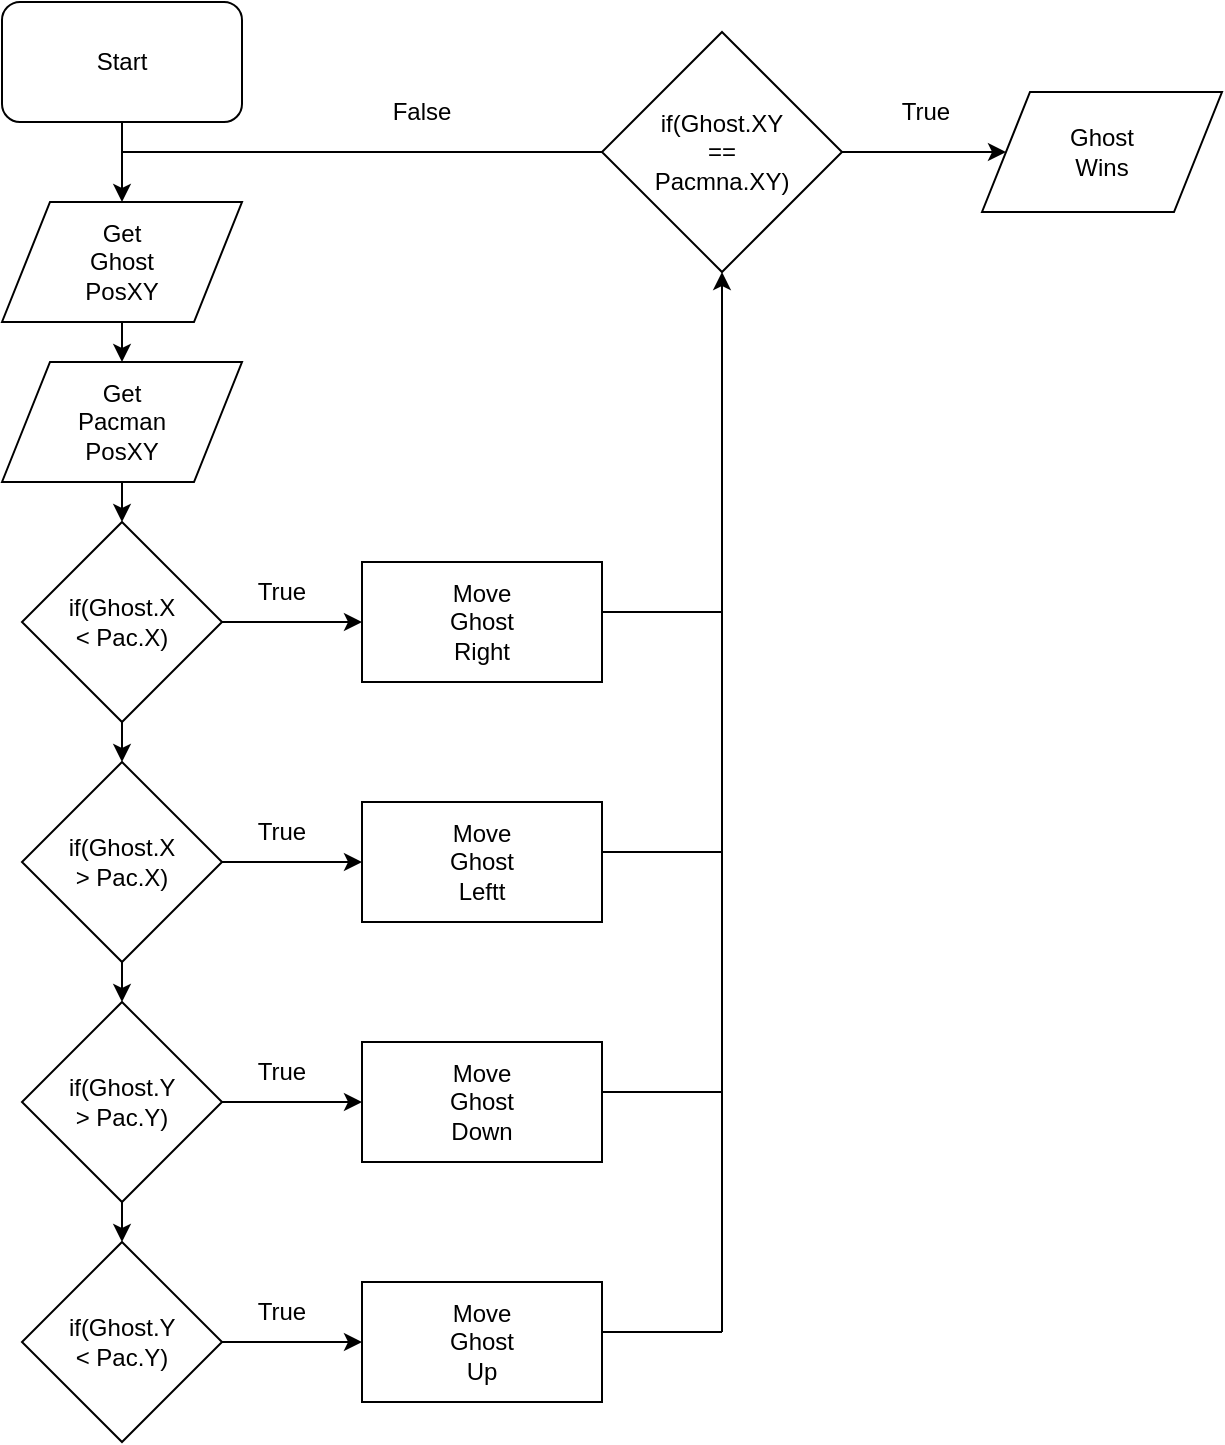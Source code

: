 <mxfile version="13.1.3" type="device"><diagram id="C5RBs43oDa-KdzZeNtuy" name="Page-1"><mxGraphModel dx="1422" dy="746" grid="1" gridSize="10" guides="1" tooltips="1" connect="1" arrows="1" fold="1" page="1" pageScale="1" pageWidth="827" pageHeight="1169" math="0" shadow="0"><root><mxCell id="WIyWlLk6GJQsqaUBKTNV-0"/><mxCell id="WIyWlLk6GJQsqaUBKTNV-1" parent="WIyWlLk6GJQsqaUBKTNV-0"/><mxCell id="AmHbMG5XmYvq6Z1SKMiT-51" value="" style="rhombus;whiteSpace=wrap;html=1;" vertex="1" parent="WIyWlLk6GJQsqaUBKTNV-1"><mxGeometry x="408" y="45" width="120" height="120" as="geometry"/></mxCell><mxCell id="AmHbMG5XmYvq6Z1SKMiT-11" value="" style="rhombus;whiteSpace=wrap;html=1;" vertex="1" parent="WIyWlLk6GJQsqaUBKTNV-1"><mxGeometry x="118" y="290" width="100" height="100" as="geometry"/></mxCell><mxCell id="AmHbMG5XmYvq6Z1SKMiT-1" value="" style="rounded=1;whiteSpace=wrap;html=1;" vertex="1" parent="WIyWlLk6GJQsqaUBKTNV-1"><mxGeometry x="108" y="30" width="120" height="60" as="geometry"/></mxCell><mxCell id="AmHbMG5XmYvq6Z1SKMiT-2" value="&lt;div&gt;Start&lt;/div&gt;" style="text;html=1;strokeColor=none;fillColor=none;align=center;verticalAlign=middle;whiteSpace=wrap;rounded=0;" vertex="1" parent="WIyWlLk6GJQsqaUBKTNV-1"><mxGeometry x="148" y="50" width="40" height="20" as="geometry"/></mxCell><mxCell id="AmHbMG5XmYvq6Z1SKMiT-3" value="" style="shape=parallelogram;perimeter=parallelogramPerimeter;whiteSpace=wrap;html=1;" vertex="1" parent="WIyWlLk6GJQsqaUBKTNV-1"><mxGeometry x="108" y="130" width="120" height="60" as="geometry"/></mxCell><mxCell id="AmHbMG5XmYvq6Z1SKMiT-4" value="" style="endArrow=classic;html=1;entryX=0.5;entryY=0;entryDx=0;entryDy=0;" edge="1" parent="WIyWlLk6GJQsqaUBKTNV-1" target="AmHbMG5XmYvq6Z1SKMiT-3"><mxGeometry width="50" height="50" relative="1" as="geometry"><mxPoint x="168" y="90" as="sourcePoint"/><mxPoint x="218" y="40" as="targetPoint"/></mxGeometry></mxCell><mxCell id="AmHbMG5XmYvq6Z1SKMiT-5" value="&lt;div&gt;Get Ghost&lt;/div&gt;&lt;div&gt;PosXY&lt;br&gt;&lt;/div&gt;" style="text;html=1;strokeColor=none;fillColor=none;align=center;verticalAlign=middle;whiteSpace=wrap;rounded=0;" vertex="1" parent="WIyWlLk6GJQsqaUBKTNV-1"><mxGeometry x="148" y="150" width="40" height="20" as="geometry"/></mxCell><mxCell id="AmHbMG5XmYvq6Z1SKMiT-6" value="" style="shape=parallelogram;perimeter=parallelogramPerimeter;whiteSpace=wrap;html=1;" vertex="1" parent="WIyWlLk6GJQsqaUBKTNV-1"><mxGeometry x="108" y="210" width="120" height="60" as="geometry"/></mxCell><mxCell id="AmHbMG5XmYvq6Z1SKMiT-7" value="" style="endArrow=classic;html=1;entryX=0.5;entryY=0;entryDx=0;entryDy=0;" edge="1" parent="WIyWlLk6GJQsqaUBKTNV-1" target="AmHbMG5XmYvq6Z1SKMiT-6"><mxGeometry width="50" height="50" relative="1" as="geometry"><mxPoint x="168" y="190" as="sourcePoint"/><mxPoint x="218" y="140" as="targetPoint"/></mxGeometry></mxCell><mxCell id="AmHbMG5XmYvq6Z1SKMiT-8" value="&lt;div&gt;Get Pacman&lt;br&gt;&lt;/div&gt;&lt;div&gt;PosXY&lt;br&gt;&lt;/div&gt;" style="text;html=1;strokeColor=none;fillColor=none;align=center;verticalAlign=middle;whiteSpace=wrap;rounded=0;" vertex="1" parent="WIyWlLk6GJQsqaUBKTNV-1"><mxGeometry x="148" y="230" width="40" height="20" as="geometry"/></mxCell><mxCell id="AmHbMG5XmYvq6Z1SKMiT-10" value="if(Ghost.X &amp;lt; Pac.X)" style="text;html=1;strokeColor=none;fillColor=none;align=center;verticalAlign=middle;whiteSpace=wrap;rounded=0;" vertex="1" parent="WIyWlLk6GJQsqaUBKTNV-1"><mxGeometry x="148" y="330" width="40" height="20" as="geometry"/></mxCell><mxCell id="AmHbMG5XmYvq6Z1SKMiT-13" value="" style="endArrow=classic;html=1;" edge="1" parent="WIyWlLk6GJQsqaUBKTNV-1" target="AmHbMG5XmYvq6Z1SKMiT-11"><mxGeometry width="50" height="50" relative="1" as="geometry"><mxPoint x="168" y="270" as="sourcePoint"/><mxPoint x="218" y="220" as="targetPoint"/></mxGeometry></mxCell><mxCell id="AmHbMG5XmYvq6Z1SKMiT-14" value="" style="rounded=0;whiteSpace=wrap;html=1;" vertex="1" parent="WIyWlLk6GJQsqaUBKTNV-1"><mxGeometry x="288" y="310" width="120" height="60" as="geometry"/></mxCell><mxCell id="AmHbMG5XmYvq6Z1SKMiT-15" value="" style="endArrow=classic;html=1;entryX=0;entryY=0.5;entryDx=0;entryDy=0;exitX=1;exitY=0.5;exitDx=0;exitDy=0;" edge="1" parent="WIyWlLk6GJQsqaUBKTNV-1" source="AmHbMG5XmYvq6Z1SKMiT-11" target="AmHbMG5XmYvq6Z1SKMiT-14"><mxGeometry width="50" height="50" relative="1" as="geometry"><mxPoint x="228" y="335" as="sourcePoint"/><mxPoint x="278" y="285" as="targetPoint"/></mxGeometry></mxCell><mxCell id="AmHbMG5XmYvq6Z1SKMiT-16" value="&lt;div&gt;Move Ghost&lt;/div&gt;&lt;div&gt;Right&lt;br&gt;&lt;/div&gt;" style="text;html=1;strokeColor=none;fillColor=none;align=center;verticalAlign=middle;whiteSpace=wrap;rounded=0;" vertex="1" parent="WIyWlLk6GJQsqaUBKTNV-1"><mxGeometry x="328" y="330" width="40" height="20" as="geometry"/></mxCell><mxCell id="AmHbMG5XmYvq6Z1SKMiT-17" value="True" style="text;html=1;strokeColor=none;fillColor=none;align=center;verticalAlign=middle;whiteSpace=wrap;rounded=0;" vertex="1" parent="WIyWlLk6GJQsqaUBKTNV-1"><mxGeometry x="228" y="315" width="40" height="20" as="geometry"/></mxCell><mxCell id="AmHbMG5XmYvq6Z1SKMiT-25" value="" style="rhombus;whiteSpace=wrap;html=1;" vertex="1" parent="WIyWlLk6GJQsqaUBKTNV-1"><mxGeometry x="118" y="410" width="100" height="100" as="geometry"/></mxCell><mxCell id="AmHbMG5XmYvq6Z1SKMiT-26" value="if(Ghost.X &amp;gt; Pac.X)" style="text;html=1;strokeColor=none;fillColor=none;align=center;verticalAlign=middle;whiteSpace=wrap;rounded=0;" vertex="1" parent="WIyWlLk6GJQsqaUBKTNV-1"><mxGeometry x="148" y="450" width="40" height="20" as="geometry"/></mxCell><mxCell id="AmHbMG5XmYvq6Z1SKMiT-27" value="" style="endArrow=classic;html=1;" edge="1" parent="WIyWlLk6GJQsqaUBKTNV-1" target="AmHbMG5XmYvq6Z1SKMiT-25"><mxGeometry width="50" height="50" relative="1" as="geometry"><mxPoint x="168" y="390" as="sourcePoint"/><mxPoint x="218" y="340" as="targetPoint"/></mxGeometry></mxCell><mxCell id="AmHbMG5XmYvq6Z1SKMiT-28" value="" style="rounded=0;whiteSpace=wrap;html=1;" vertex="1" parent="WIyWlLk6GJQsqaUBKTNV-1"><mxGeometry x="288" y="430" width="120" height="60" as="geometry"/></mxCell><mxCell id="AmHbMG5XmYvq6Z1SKMiT-29" value="" style="endArrow=classic;html=1;entryX=0;entryY=0.5;entryDx=0;entryDy=0;exitX=1;exitY=0.5;exitDx=0;exitDy=0;" edge="1" parent="WIyWlLk6GJQsqaUBKTNV-1" source="AmHbMG5XmYvq6Z1SKMiT-25" target="AmHbMG5XmYvq6Z1SKMiT-28"><mxGeometry width="50" height="50" relative="1" as="geometry"><mxPoint x="228" y="455" as="sourcePoint"/><mxPoint x="278" y="405" as="targetPoint"/></mxGeometry></mxCell><mxCell id="AmHbMG5XmYvq6Z1SKMiT-30" value="&lt;div&gt;Move Ghost&lt;/div&gt;&lt;div&gt;Leftt&lt;br&gt;&lt;/div&gt;" style="text;html=1;strokeColor=none;fillColor=none;align=center;verticalAlign=middle;whiteSpace=wrap;rounded=0;" vertex="1" parent="WIyWlLk6GJQsqaUBKTNV-1"><mxGeometry x="328" y="450" width="40" height="20" as="geometry"/></mxCell><mxCell id="AmHbMG5XmYvq6Z1SKMiT-31" value="True" style="text;html=1;strokeColor=none;fillColor=none;align=center;verticalAlign=middle;whiteSpace=wrap;rounded=0;" vertex="1" parent="WIyWlLk6GJQsqaUBKTNV-1"><mxGeometry x="228" y="435" width="40" height="20" as="geometry"/></mxCell><mxCell id="AmHbMG5XmYvq6Z1SKMiT-32" value="" style="rhombus;whiteSpace=wrap;html=1;" vertex="1" parent="WIyWlLk6GJQsqaUBKTNV-1"><mxGeometry x="118" y="530" width="100" height="100" as="geometry"/></mxCell><mxCell id="AmHbMG5XmYvq6Z1SKMiT-33" value="if(Ghost.Y &amp;gt; Pac.Y)" style="text;html=1;strokeColor=none;fillColor=none;align=center;verticalAlign=middle;whiteSpace=wrap;rounded=0;" vertex="1" parent="WIyWlLk6GJQsqaUBKTNV-1"><mxGeometry x="148" y="570" width="40" height="20" as="geometry"/></mxCell><mxCell id="AmHbMG5XmYvq6Z1SKMiT-34" value="" style="endArrow=classic;html=1;" edge="1" parent="WIyWlLk6GJQsqaUBKTNV-1" target="AmHbMG5XmYvq6Z1SKMiT-32"><mxGeometry width="50" height="50" relative="1" as="geometry"><mxPoint x="168" y="510" as="sourcePoint"/><mxPoint x="218" y="460" as="targetPoint"/></mxGeometry></mxCell><mxCell id="AmHbMG5XmYvq6Z1SKMiT-35" value="" style="rounded=0;whiteSpace=wrap;html=1;" vertex="1" parent="WIyWlLk6GJQsqaUBKTNV-1"><mxGeometry x="288" y="550" width="120" height="60" as="geometry"/></mxCell><mxCell id="AmHbMG5XmYvq6Z1SKMiT-36" value="" style="endArrow=classic;html=1;entryX=0;entryY=0.5;entryDx=0;entryDy=0;exitX=1;exitY=0.5;exitDx=0;exitDy=0;" edge="1" parent="WIyWlLk6GJQsqaUBKTNV-1" source="AmHbMG5XmYvq6Z1SKMiT-32" target="AmHbMG5XmYvq6Z1SKMiT-35"><mxGeometry width="50" height="50" relative="1" as="geometry"><mxPoint x="228" y="575" as="sourcePoint"/><mxPoint x="278" y="525" as="targetPoint"/></mxGeometry></mxCell><mxCell id="AmHbMG5XmYvq6Z1SKMiT-37" value="&lt;div&gt;Move Ghost&lt;/div&gt;&lt;div&gt;Down&lt;br&gt;&lt;/div&gt;" style="text;html=1;strokeColor=none;fillColor=none;align=center;verticalAlign=middle;whiteSpace=wrap;rounded=0;" vertex="1" parent="WIyWlLk6GJQsqaUBKTNV-1"><mxGeometry x="328" y="570" width="40" height="20" as="geometry"/></mxCell><mxCell id="AmHbMG5XmYvq6Z1SKMiT-38" value="True" style="text;html=1;strokeColor=none;fillColor=none;align=center;verticalAlign=middle;whiteSpace=wrap;rounded=0;" vertex="1" parent="WIyWlLk6GJQsqaUBKTNV-1"><mxGeometry x="228" y="555" width="40" height="20" as="geometry"/></mxCell><mxCell id="AmHbMG5XmYvq6Z1SKMiT-39" value="" style="rhombus;whiteSpace=wrap;html=1;" vertex="1" parent="WIyWlLk6GJQsqaUBKTNV-1"><mxGeometry x="118" y="650" width="100" height="100" as="geometry"/></mxCell><mxCell id="AmHbMG5XmYvq6Z1SKMiT-40" value="if(Ghost.Y &amp;lt; Pac.Y)" style="text;html=1;strokeColor=none;fillColor=none;align=center;verticalAlign=middle;whiteSpace=wrap;rounded=0;" vertex="1" parent="WIyWlLk6GJQsqaUBKTNV-1"><mxGeometry x="148" y="690" width="40" height="20" as="geometry"/></mxCell><mxCell id="AmHbMG5XmYvq6Z1SKMiT-41" value="" style="endArrow=classic;html=1;" edge="1" parent="WIyWlLk6GJQsqaUBKTNV-1" target="AmHbMG5XmYvq6Z1SKMiT-39"><mxGeometry width="50" height="50" relative="1" as="geometry"><mxPoint x="168" y="630" as="sourcePoint"/><mxPoint x="218" y="580" as="targetPoint"/></mxGeometry></mxCell><mxCell id="AmHbMG5XmYvq6Z1SKMiT-42" value="" style="rounded=0;whiteSpace=wrap;html=1;" vertex="1" parent="WIyWlLk6GJQsqaUBKTNV-1"><mxGeometry x="288" y="670" width="120" height="60" as="geometry"/></mxCell><mxCell id="AmHbMG5XmYvq6Z1SKMiT-43" value="" style="endArrow=classic;html=1;entryX=0;entryY=0.5;entryDx=0;entryDy=0;exitX=1;exitY=0.5;exitDx=0;exitDy=0;" edge="1" parent="WIyWlLk6GJQsqaUBKTNV-1" source="AmHbMG5XmYvq6Z1SKMiT-39" target="AmHbMG5XmYvq6Z1SKMiT-42"><mxGeometry width="50" height="50" relative="1" as="geometry"><mxPoint x="228" y="695" as="sourcePoint"/><mxPoint x="278" y="645" as="targetPoint"/></mxGeometry></mxCell><mxCell id="AmHbMG5XmYvq6Z1SKMiT-44" value="&lt;div&gt;Move Ghost&lt;/div&gt;&lt;div&gt;Up&lt;br&gt;&lt;/div&gt;" style="text;html=1;strokeColor=none;fillColor=none;align=center;verticalAlign=middle;whiteSpace=wrap;rounded=0;" vertex="1" parent="WIyWlLk6GJQsqaUBKTNV-1"><mxGeometry x="328" y="690" width="40" height="20" as="geometry"/></mxCell><mxCell id="AmHbMG5XmYvq6Z1SKMiT-45" value="True" style="text;html=1;strokeColor=none;fillColor=none;align=center;verticalAlign=middle;whiteSpace=wrap;rounded=0;" vertex="1" parent="WIyWlLk6GJQsqaUBKTNV-1"><mxGeometry x="228" y="675" width="40" height="20" as="geometry"/></mxCell><mxCell id="AmHbMG5XmYvq6Z1SKMiT-46" value="" style="endArrow=classic;html=1;entryX=0.5;entryY=1;entryDx=0;entryDy=0;" edge="1" parent="WIyWlLk6GJQsqaUBKTNV-1" target="AmHbMG5XmYvq6Z1SKMiT-51"><mxGeometry width="50" height="50" relative="1" as="geometry"><mxPoint x="468" y="695" as="sourcePoint"/><mxPoint x="468" y="245" as="targetPoint"/></mxGeometry></mxCell><mxCell id="AmHbMG5XmYvq6Z1SKMiT-47" value="" style="endArrow=none;html=1;" edge="1" parent="WIyWlLk6GJQsqaUBKTNV-1"><mxGeometry width="50" height="50" relative="1" as="geometry"><mxPoint x="408" y="695" as="sourcePoint"/><mxPoint x="468" y="695" as="targetPoint"/></mxGeometry></mxCell><mxCell id="AmHbMG5XmYvq6Z1SKMiT-48" value="" style="endArrow=none;html=1;" edge="1" parent="WIyWlLk6GJQsqaUBKTNV-1"><mxGeometry width="50" height="50" relative="1" as="geometry"><mxPoint x="408" y="575" as="sourcePoint"/><mxPoint x="468" y="575" as="targetPoint"/></mxGeometry></mxCell><mxCell id="AmHbMG5XmYvq6Z1SKMiT-49" value="" style="endArrow=none;html=1;" edge="1" parent="WIyWlLk6GJQsqaUBKTNV-1"><mxGeometry width="50" height="50" relative="1" as="geometry"><mxPoint x="408" y="455" as="sourcePoint"/><mxPoint x="468" y="455" as="targetPoint"/></mxGeometry></mxCell><mxCell id="AmHbMG5XmYvq6Z1SKMiT-50" value="" style="endArrow=none;html=1;" edge="1" parent="WIyWlLk6GJQsqaUBKTNV-1"><mxGeometry width="50" height="50" relative="1" as="geometry"><mxPoint x="408" y="335" as="sourcePoint"/><mxPoint x="468" y="335" as="targetPoint"/></mxGeometry></mxCell><mxCell id="AmHbMG5XmYvq6Z1SKMiT-52" value="&lt;div&gt;if(Ghost.XY == Pacmna.XY)&lt;/div&gt;" style="text;html=1;strokeColor=none;fillColor=none;align=center;verticalAlign=middle;whiteSpace=wrap;rounded=0;" vertex="1" parent="WIyWlLk6GJQsqaUBKTNV-1"><mxGeometry x="448" y="95" width="40" height="20" as="geometry"/></mxCell><mxCell id="AmHbMG5XmYvq6Z1SKMiT-53" value="" style="endArrow=none;html=1;" edge="1" parent="WIyWlLk6GJQsqaUBKTNV-1"><mxGeometry width="50" height="50" relative="1" as="geometry"><mxPoint x="168" y="105" as="sourcePoint"/><mxPoint x="408" y="105" as="targetPoint"/></mxGeometry></mxCell><mxCell id="AmHbMG5XmYvq6Z1SKMiT-54" value="" style="shape=parallelogram;perimeter=parallelogramPerimeter;whiteSpace=wrap;html=1;" vertex="1" parent="WIyWlLk6GJQsqaUBKTNV-1"><mxGeometry x="598" y="75" width="120" height="60" as="geometry"/></mxCell><mxCell id="AmHbMG5XmYvq6Z1SKMiT-55" value="False" style="text;html=1;strokeColor=none;fillColor=none;align=center;verticalAlign=middle;whiteSpace=wrap;rounded=0;" vertex="1" parent="WIyWlLk6GJQsqaUBKTNV-1"><mxGeometry x="298" y="75" width="40" height="20" as="geometry"/></mxCell><mxCell id="AmHbMG5XmYvq6Z1SKMiT-56" value="" style="endArrow=classic;html=1;" edge="1" parent="WIyWlLk6GJQsqaUBKTNV-1" target="AmHbMG5XmYvq6Z1SKMiT-54"><mxGeometry width="50" height="50" relative="1" as="geometry"><mxPoint x="528" y="105" as="sourcePoint"/><mxPoint x="578" y="55" as="targetPoint"/></mxGeometry></mxCell><mxCell id="AmHbMG5XmYvq6Z1SKMiT-57" value="&lt;div&gt;Ghost&lt;/div&gt;&lt;div&gt;Wins&lt;br&gt;&lt;/div&gt;" style="text;html=1;strokeColor=none;fillColor=none;align=center;verticalAlign=middle;whiteSpace=wrap;rounded=0;" vertex="1" parent="WIyWlLk6GJQsqaUBKTNV-1"><mxGeometry x="638" y="95" width="40" height="20" as="geometry"/></mxCell><mxCell id="AmHbMG5XmYvq6Z1SKMiT-58" value="True" style="text;html=1;strokeColor=none;fillColor=none;align=center;verticalAlign=middle;whiteSpace=wrap;rounded=0;" vertex="1" parent="WIyWlLk6GJQsqaUBKTNV-1"><mxGeometry x="550" y="75" width="40" height="20" as="geometry"/></mxCell></root></mxGraphModel></diagram></mxfile>